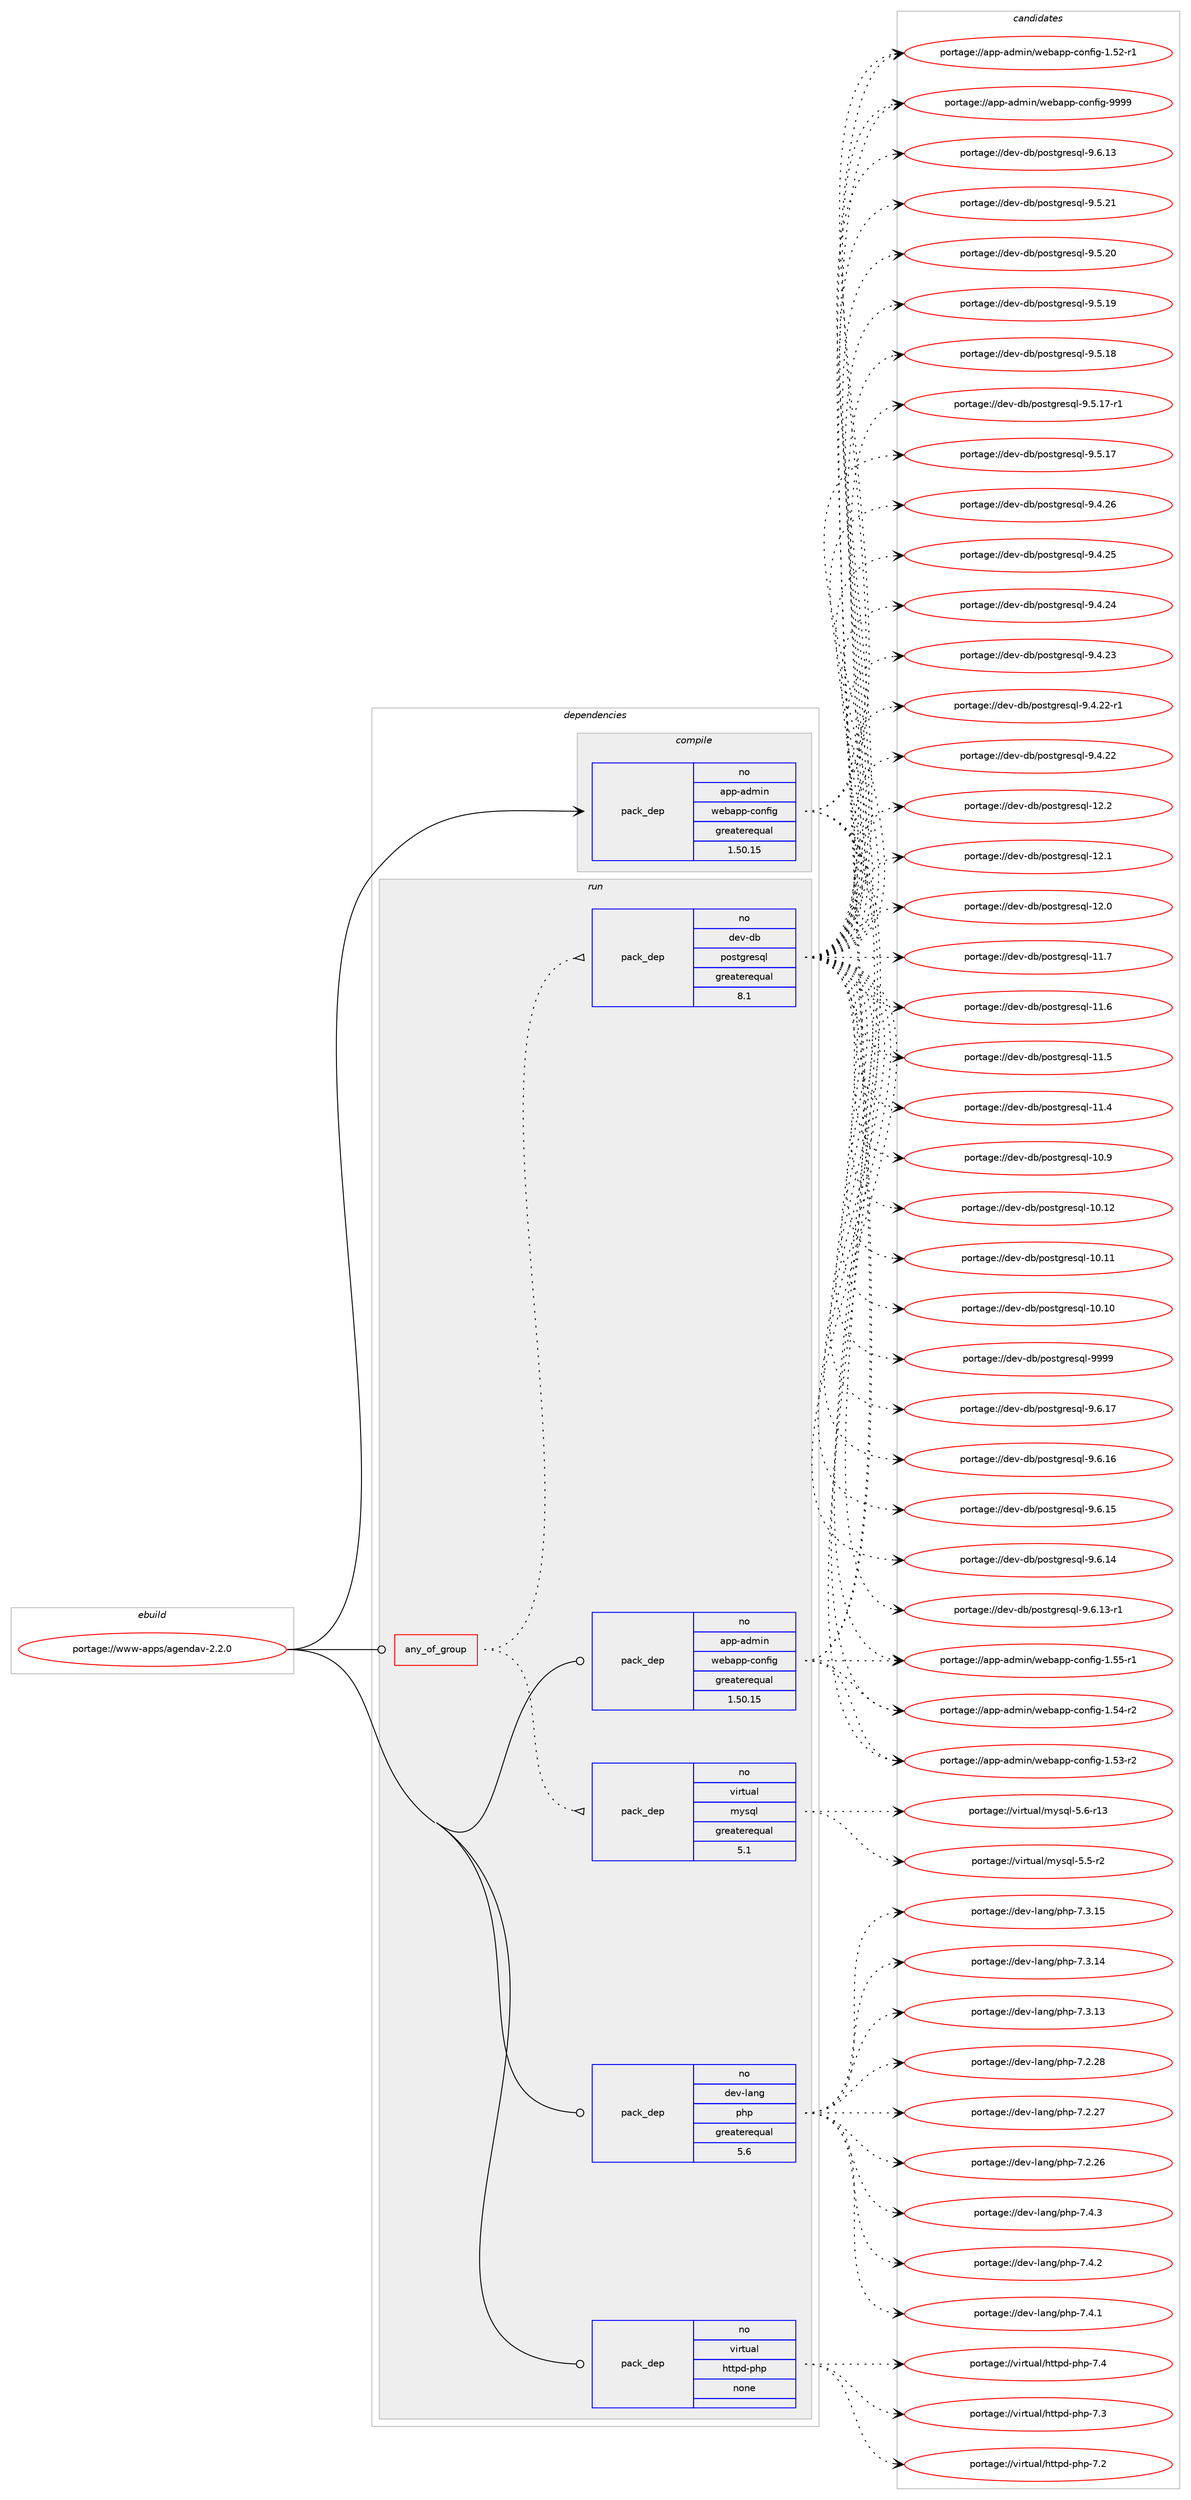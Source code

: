 digraph prolog {

# *************
# Graph options
# *************

newrank=true;
concentrate=true;
compound=true;
graph [rankdir=LR,fontname=Helvetica,fontsize=10,ranksep=1.5];#, ranksep=2.5, nodesep=0.2];
edge  [arrowhead=vee];
node  [fontname=Helvetica,fontsize=10];

# **********
# The ebuild
# **********

subgraph cluster_leftcol {
color=gray;
rank=same;
label=<<i>ebuild</i>>;
id [label="portage://www-apps/agendav-2.2.0", color=red, width=4, href="../www-apps/agendav-2.2.0.svg"];
}

# ****************
# The dependencies
# ****************

subgraph cluster_midcol {
color=gray;
label=<<i>dependencies</i>>;
subgraph cluster_compile {
fillcolor="#eeeeee";
style=filled;
label=<<i>compile</i>>;
subgraph pack26852 {
dependency33379 [label=<<TABLE BORDER="0" CELLBORDER="1" CELLSPACING="0" CELLPADDING="4" WIDTH="220"><TR><TD ROWSPAN="6" CELLPADDING="30">pack_dep</TD></TR><TR><TD WIDTH="110">no</TD></TR><TR><TD>app-admin</TD></TR><TR><TD>webapp-config</TD></TR><TR><TD>greaterequal</TD></TR><TR><TD>1.50.15</TD></TR></TABLE>>, shape=none, color=blue];
}
id:e -> dependency33379:w [weight=20,style="solid",arrowhead="vee"];
}
subgraph cluster_compileandrun {
fillcolor="#eeeeee";
style=filled;
label=<<i>compile and run</i>>;
}
subgraph cluster_run {
fillcolor="#eeeeee";
style=filled;
label=<<i>run</i>>;
subgraph any591 {
dependency33380 [label=<<TABLE BORDER="0" CELLBORDER="1" CELLSPACING="0" CELLPADDING="4"><TR><TD CELLPADDING="10">any_of_group</TD></TR></TABLE>>, shape=none, color=red];subgraph pack26853 {
dependency33381 [label=<<TABLE BORDER="0" CELLBORDER="1" CELLSPACING="0" CELLPADDING="4" WIDTH="220"><TR><TD ROWSPAN="6" CELLPADDING="30">pack_dep</TD></TR><TR><TD WIDTH="110">no</TD></TR><TR><TD>virtual</TD></TR><TR><TD>mysql</TD></TR><TR><TD>greaterequal</TD></TR><TR><TD>5.1</TD></TR></TABLE>>, shape=none, color=blue];
}
dependency33380:e -> dependency33381:w [weight=20,style="dotted",arrowhead="oinv"];
subgraph pack26854 {
dependency33382 [label=<<TABLE BORDER="0" CELLBORDER="1" CELLSPACING="0" CELLPADDING="4" WIDTH="220"><TR><TD ROWSPAN="6" CELLPADDING="30">pack_dep</TD></TR><TR><TD WIDTH="110">no</TD></TR><TR><TD>dev-db</TD></TR><TR><TD>postgresql</TD></TR><TR><TD>greaterequal</TD></TR><TR><TD>8.1</TD></TR></TABLE>>, shape=none, color=blue];
}
dependency33380:e -> dependency33382:w [weight=20,style="dotted",arrowhead="oinv"];
}
id:e -> dependency33380:w [weight=20,style="solid",arrowhead="odot"];
subgraph pack26855 {
dependency33383 [label=<<TABLE BORDER="0" CELLBORDER="1" CELLSPACING="0" CELLPADDING="4" WIDTH="220"><TR><TD ROWSPAN="6" CELLPADDING="30">pack_dep</TD></TR><TR><TD WIDTH="110">no</TD></TR><TR><TD>app-admin</TD></TR><TR><TD>webapp-config</TD></TR><TR><TD>greaterequal</TD></TR><TR><TD>1.50.15</TD></TR></TABLE>>, shape=none, color=blue];
}
id:e -> dependency33383:w [weight=20,style="solid",arrowhead="odot"];
subgraph pack26856 {
dependency33384 [label=<<TABLE BORDER="0" CELLBORDER="1" CELLSPACING="0" CELLPADDING="4" WIDTH="220"><TR><TD ROWSPAN="6" CELLPADDING="30">pack_dep</TD></TR><TR><TD WIDTH="110">no</TD></TR><TR><TD>dev-lang</TD></TR><TR><TD>php</TD></TR><TR><TD>greaterequal</TD></TR><TR><TD>5.6</TD></TR></TABLE>>, shape=none, color=blue];
}
id:e -> dependency33384:w [weight=20,style="solid",arrowhead="odot"];
subgraph pack26857 {
dependency33385 [label=<<TABLE BORDER="0" CELLBORDER="1" CELLSPACING="0" CELLPADDING="4" WIDTH="220"><TR><TD ROWSPAN="6" CELLPADDING="30">pack_dep</TD></TR><TR><TD WIDTH="110">no</TD></TR><TR><TD>virtual</TD></TR><TR><TD>httpd-php</TD></TR><TR><TD>none</TD></TR><TR><TD></TD></TR></TABLE>>, shape=none, color=blue];
}
id:e -> dependency33385:w [weight=20,style="solid",arrowhead="odot"];
}
}

# **************
# The candidates
# **************

subgraph cluster_choices {
rank=same;
color=gray;
label=<<i>candidates</i>>;

subgraph choice26852 {
color=black;
nodesep=1;
choice97112112459710010910511047119101989711211245991111101021051034557575757 [label="portage://app-admin/webapp-config-9999", color=red, width=4,href="../app-admin/webapp-config-9999.svg"];
choice971121124597100109105110471191019897112112459911111010210510345494653534511449 [label="portage://app-admin/webapp-config-1.55-r1", color=red, width=4,href="../app-admin/webapp-config-1.55-r1.svg"];
choice971121124597100109105110471191019897112112459911111010210510345494653524511450 [label="portage://app-admin/webapp-config-1.54-r2", color=red, width=4,href="../app-admin/webapp-config-1.54-r2.svg"];
choice971121124597100109105110471191019897112112459911111010210510345494653514511450 [label="portage://app-admin/webapp-config-1.53-r2", color=red, width=4,href="../app-admin/webapp-config-1.53-r2.svg"];
choice971121124597100109105110471191019897112112459911111010210510345494653504511449 [label="portage://app-admin/webapp-config-1.52-r1", color=red, width=4,href="../app-admin/webapp-config-1.52-r1.svg"];
dependency33379:e -> choice97112112459710010910511047119101989711211245991111101021051034557575757:w [style=dotted,weight="100"];
dependency33379:e -> choice971121124597100109105110471191019897112112459911111010210510345494653534511449:w [style=dotted,weight="100"];
dependency33379:e -> choice971121124597100109105110471191019897112112459911111010210510345494653524511450:w [style=dotted,weight="100"];
dependency33379:e -> choice971121124597100109105110471191019897112112459911111010210510345494653514511450:w [style=dotted,weight="100"];
dependency33379:e -> choice971121124597100109105110471191019897112112459911111010210510345494653504511449:w [style=dotted,weight="100"];
}
subgraph choice26853 {
color=black;
nodesep=1;
choice118105114116117971084710912111511310845534654451144951 [label="portage://virtual/mysql-5.6-r13", color=red, width=4,href="../virtual/mysql-5.6-r13.svg"];
choice1181051141161179710847109121115113108455346534511450 [label="portage://virtual/mysql-5.5-r2", color=red, width=4,href="../virtual/mysql-5.5-r2.svg"];
dependency33381:e -> choice118105114116117971084710912111511310845534654451144951:w [style=dotted,weight="100"];
dependency33381:e -> choice1181051141161179710847109121115113108455346534511450:w [style=dotted,weight="100"];
}
subgraph choice26854 {
color=black;
nodesep=1;
choice1001011184510098471121111151161031141011151131084557575757 [label="portage://dev-db/postgresql-9999", color=red, width=4,href="../dev-db/postgresql-9999.svg"];
choice10010111845100984711211111511610311410111511310845574654464955 [label="portage://dev-db/postgresql-9.6.17", color=red, width=4,href="../dev-db/postgresql-9.6.17.svg"];
choice10010111845100984711211111511610311410111511310845574654464954 [label="portage://dev-db/postgresql-9.6.16", color=red, width=4,href="../dev-db/postgresql-9.6.16.svg"];
choice10010111845100984711211111511610311410111511310845574654464953 [label="portage://dev-db/postgresql-9.6.15", color=red, width=4,href="../dev-db/postgresql-9.6.15.svg"];
choice10010111845100984711211111511610311410111511310845574654464952 [label="portage://dev-db/postgresql-9.6.14", color=red, width=4,href="../dev-db/postgresql-9.6.14.svg"];
choice100101118451009847112111115116103114101115113108455746544649514511449 [label="portage://dev-db/postgresql-9.6.13-r1", color=red, width=4,href="../dev-db/postgresql-9.6.13-r1.svg"];
choice10010111845100984711211111511610311410111511310845574654464951 [label="portage://dev-db/postgresql-9.6.13", color=red, width=4,href="../dev-db/postgresql-9.6.13.svg"];
choice10010111845100984711211111511610311410111511310845574653465049 [label="portage://dev-db/postgresql-9.5.21", color=red, width=4,href="../dev-db/postgresql-9.5.21.svg"];
choice10010111845100984711211111511610311410111511310845574653465048 [label="portage://dev-db/postgresql-9.5.20", color=red, width=4,href="../dev-db/postgresql-9.5.20.svg"];
choice10010111845100984711211111511610311410111511310845574653464957 [label="portage://dev-db/postgresql-9.5.19", color=red, width=4,href="../dev-db/postgresql-9.5.19.svg"];
choice10010111845100984711211111511610311410111511310845574653464956 [label="portage://dev-db/postgresql-9.5.18", color=red, width=4,href="../dev-db/postgresql-9.5.18.svg"];
choice100101118451009847112111115116103114101115113108455746534649554511449 [label="portage://dev-db/postgresql-9.5.17-r1", color=red, width=4,href="../dev-db/postgresql-9.5.17-r1.svg"];
choice10010111845100984711211111511610311410111511310845574653464955 [label="portage://dev-db/postgresql-9.5.17", color=red, width=4,href="../dev-db/postgresql-9.5.17.svg"];
choice10010111845100984711211111511610311410111511310845574652465054 [label="portage://dev-db/postgresql-9.4.26", color=red, width=4,href="../dev-db/postgresql-9.4.26.svg"];
choice10010111845100984711211111511610311410111511310845574652465053 [label="portage://dev-db/postgresql-9.4.25", color=red, width=4,href="../dev-db/postgresql-9.4.25.svg"];
choice10010111845100984711211111511610311410111511310845574652465052 [label="portage://dev-db/postgresql-9.4.24", color=red, width=4,href="../dev-db/postgresql-9.4.24.svg"];
choice10010111845100984711211111511610311410111511310845574652465051 [label="portage://dev-db/postgresql-9.4.23", color=red, width=4,href="../dev-db/postgresql-9.4.23.svg"];
choice100101118451009847112111115116103114101115113108455746524650504511449 [label="portage://dev-db/postgresql-9.4.22-r1", color=red, width=4,href="../dev-db/postgresql-9.4.22-r1.svg"];
choice10010111845100984711211111511610311410111511310845574652465050 [label="portage://dev-db/postgresql-9.4.22", color=red, width=4,href="../dev-db/postgresql-9.4.22.svg"];
choice1001011184510098471121111151161031141011151131084549504650 [label="portage://dev-db/postgresql-12.2", color=red, width=4,href="../dev-db/postgresql-12.2.svg"];
choice1001011184510098471121111151161031141011151131084549504649 [label="portage://dev-db/postgresql-12.1", color=red, width=4,href="../dev-db/postgresql-12.1.svg"];
choice1001011184510098471121111151161031141011151131084549504648 [label="portage://dev-db/postgresql-12.0", color=red, width=4,href="../dev-db/postgresql-12.0.svg"];
choice1001011184510098471121111151161031141011151131084549494655 [label="portage://dev-db/postgresql-11.7", color=red, width=4,href="../dev-db/postgresql-11.7.svg"];
choice1001011184510098471121111151161031141011151131084549494654 [label="portage://dev-db/postgresql-11.6", color=red, width=4,href="../dev-db/postgresql-11.6.svg"];
choice1001011184510098471121111151161031141011151131084549494653 [label="portage://dev-db/postgresql-11.5", color=red, width=4,href="../dev-db/postgresql-11.5.svg"];
choice1001011184510098471121111151161031141011151131084549494652 [label="portage://dev-db/postgresql-11.4", color=red, width=4,href="../dev-db/postgresql-11.4.svg"];
choice1001011184510098471121111151161031141011151131084549484657 [label="portage://dev-db/postgresql-10.9", color=red, width=4,href="../dev-db/postgresql-10.9.svg"];
choice100101118451009847112111115116103114101115113108454948464950 [label="portage://dev-db/postgresql-10.12", color=red, width=4,href="../dev-db/postgresql-10.12.svg"];
choice100101118451009847112111115116103114101115113108454948464949 [label="portage://dev-db/postgresql-10.11", color=red, width=4,href="../dev-db/postgresql-10.11.svg"];
choice100101118451009847112111115116103114101115113108454948464948 [label="portage://dev-db/postgresql-10.10", color=red, width=4,href="../dev-db/postgresql-10.10.svg"];
dependency33382:e -> choice1001011184510098471121111151161031141011151131084557575757:w [style=dotted,weight="100"];
dependency33382:e -> choice10010111845100984711211111511610311410111511310845574654464955:w [style=dotted,weight="100"];
dependency33382:e -> choice10010111845100984711211111511610311410111511310845574654464954:w [style=dotted,weight="100"];
dependency33382:e -> choice10010111845100984711211111511610311410111511310845574654464953:w [style=dotted,weight="100"];
dependency33382:e -> choice10010111845100984711211111511610311410111511310845574654464952:w [style=dotted,weight="100"];
dependency33382:e -> choice100101118451009847112111115116103114101115113108455746544649514511449:w [style=dotted,weight="100"];
dependency33382:e -> choice10010111845100984711211111511610311410111511310845574654464951:w [style=dotted,weight="100"];
dependency33382:e -> choice10010111845100984711211111511610311410111511310845574653465049:w [style=dotted,weight="100"];
dependency33382:e -> choice10010111845100984711211111511610311410111511310845574653465048:w [style=dotted,weight="100"];
dependency33382:e -> choice10010111845100984711211111511610311410111511310845574653464957:w [style=dotted,weight="100"];
dependency33382:e -> choice10010111845100984711211111511610311410111511310845574653464956:w [style=dotted,weight="100"];
dependency33382:e -> choice100101118451009847112111115116103114101115113108455746534649554511449:w [style=dotted,weight="100"];
dependency33382:e -> choice10010111845100984711211111511610311410111511310845574653464955:w [style=dotted,weight="100"];
dependency33382:e -> choice10010111845100984711211111511610311410111511310845574652465054:w [style=dotted,weight="100"];
dependency33382:e -> choice10010111845100984711211111511610311410111511310845574652465053:w [style=dotted,weight="100"];
dependency33382:e -> choice10010111845100984711211111511610311410111511310845574652465052:w [style=dotted,weight="100"];
dependency33382:e -> choice10010111845100984711211111511610311410111511310845574652465051:w [style=dotted,weight="100"];
dependency33382:e -> choice100101118451009847112111115116103114101115113108455746524650504511449:w [style=dotted,weight="100"];
dependency33382:e -> choice10010111845100984711211111511610311410111511310845574652465050:w [style=dotted,weight="100"];
dependency33382:e -> choice1001011184510098471121111151161031141011151131084549504650:w [style=dotted,weight="100"];
dependency33382:e -> choice1001011184510098471121111151161031141011151131084549504649:w [style=dotted,weight="100"];
dependency33382:e -> choice1001011184510098471121111151161031141011151131084549504648:w [style=dotted,weight="100"];
dependency33382:e -> choice1001011184510098471121111151161031141011151131084549494655:w [style=dotted,weight="100"];
dependency33382:e -> choice1001011184510098471121111151161031141011151131084549494654:w [style=dotted,weight="100"];
dependency33382:e -> choice1001011184510098471121111151161031141011151131084549494653:w [style=dotted,weight="100"];
dependency33382:e -> choice1001011184510098471121111151161031141011151131084549494652:w [style=dotted,weight="100"];
dependency33382:e -> choice1001011184510098471121111151161031141011151131084549484657:w [style=dotted,weight="100"];
dependency33382:e -> choice100101118451009847112111115116103114101115113108454948464950:w [style=dotted,weight="100"];
dependency33382:e -> choice100101118451009847112111115116103114101115113108454948464949:w [style=dotted,weight="100"];
dependency33382:e -> choice100101118451009847112111115116103114101115113108454948464948:w [style=dotted,weight="100"];
}
subgraph choice26855 {
color=black;
nodesep=1;
choice97112112459710010910511047119101989711211245991111101021051034557575757 [label="portage://app-admin/webapp-config-9999", color=red, width=4,href="../app-admin/webapp-config-9999.svg"];
choice971121124597100109105110471191019897112112459911111010210510345494653534511449 [label="portage://app-admin/webapp-config-1.55-r1", color=red, width=4,href="../app-admin/webapp-config-1.55-r1.svg"];
choice971121124597100109105110471191019897112112459911111010210510345494653524511450 [label="portage://app-admin/webapp-config-1.54-r2", color=red, width=4,href="../app-admin/webapp-config-1.54-r2.svg"];
choice971121124597100109105110471191019897112112459911111010210510345494653514511450 [label="portage://app-admin/webapp-config-1.53-r2", color=red, width=4,href="../app-admin/webapp-config-1.53-r2.svg"];
choice971121124597100109105110471191019897112112459911111010210510345494653504511449 [label="portage://app-admin/webapp-config-1.52-r1", color=red, width=4,href="../app-admin/webapp-config-1.52-r1.svg"];
dependency33383:e -> choice97112112459710010910511047119101989711211245991111101021051034557575757:w [style=dotted,weight="100"];
dependency33383:e -> choice971121124597100109105110471191019897112112459911111010210510345494653534511449:w [style=dotted,weight="100"];
dependency33383:e -> choice971121124597100109105110471191019897112112459911111010210510345494653524511450:w [style=dotted,weight="100"];
dependency33383:e -> choice971121124597100109105110471191019897112112459911111010210510345494653514511450:w [style=dotted,weight="100"];
dependency33383:e -> choice971121124597100109105110471191019897112112459911111010210510345494653504511449:w [style=dotted,weight="100"];
}
subgraph choice26856 {
color=black;
nodesep=1;
choice100101118451089711010347112104112455546524651 [label="portage://dev-lang/php-7.4.3", color=red, width=4,href="../dev-lang/php-7.4.3.svg"];
choice100101118451089711010347112104112455546524650 [label="portage://dev-lang/php-7.4.2", color=red, width=4,href="../dev-lang/php-7.4.2.svg"];
choice100101118451089711010347112104112455546524649 [label="portage://dev-lang/php-7.4.1", color=red, width=4,href="../dev-lang/php-7.4.1.svg"];
choice10010111845108971101034711210411245554651464953 [label="portage://dev-lang/php-7.3.15", color=red, width=4,href="../dev-lang/php-7.3.15.svg"];
choice10010111845108971101034711210411245554651464952 [label="portage://dev-lang/php-7.3.14", color=red, width=4,href="../dev-lang/php-7.3.14.svg"];
choice10010111845108971101034711210411245554651464951 [label="portage://dev-lang/php-7.3.13", color=red, width=4,href="../dev-lang/php-7.3.13.svg"];
choice10010111845108971101034711210411245554650465056 [label="portage://dev-lang/php-7.2.28", color=red, width=4,href="../dev-lang/php-7.2.28.svg"];
choice10010111845108971101034711210411245554650465055 [label="portage://dev-lang/php-7.2.27", color=red, width=4,href="../dev-lang/php-7.2.27.svg"];
choice10010111845108971101034711210411245554650465054 [label="portage://dev-lang/php-7.2.26", color=red, width=4,href="../dev-lang/php-7.2.26.svg"];
dependency33384:e -> choice100101118451089711010347112104112455546524651:w [style=dotted,weight="100"];
dependency33384:e -> choice100101118451089711010347112104112455546524650:w [style=dotted,weight="100"];
dependency33384:e -> choice100101118451089711010347112104112455546524649:w [style=dotted,weight="100"];
dependency33384:e -> choice10010111845108971101034711210411245554651464953:w [style=dotted,weight="100"];
dependency33384:e -> choice10010111845108971101034711210411245554651464952:w [style=dotted,weight="100"];
dependency33384:e -> choice10010111845108971101034711210411245554651464951:w [style=dotted,weight="100"];
dependency33384:e -> choice10010111845108971101034711210411245554650465056:w [style=dotted,weight="100"];
dependency33384:e -> choice10010111845108971101034711210411245554650465055:w [style=dotted,weight="100"];
dependency33384:e -> choice10010111845108971101034711210411245554650465054:w [style=dotted,weight="100"];
}
subgraph choice26857 {
color=black;
nodesep=1;
choice11810511411611797108471041161161121004511210411245554652 [label="portage://virtual/httpd-php-7.4", color=red, width=4,href="../virtual/httpd-php-7.4.svg"];
choice11810511411611797108471041161161121004511210411245554651 [label="portage://virtual/httpd-php-7.3", color=red, width=4,href="../virtual/httpd-php-7.3.svg"];
choice11810511411611797108471041161161121004511210411245554650 [label="portage://virtual/httpd-php-7.2", color=red, width=4,href="../virtual/httpd-php-7.2.svg"];
dependency33385:e -> choice11810511411611797108471041161161121004511210411245554652:w [style=dotted,weight="100"];
dependency33385:e -> choice11810511411611797108471041161161121004511210411245554651:w [style=dotted,weight="100"];
dependency33385:e -> choice11810511411611797108471041161161121004511210411245554650:w [style=dotted,weight="100"];
}
}

}

